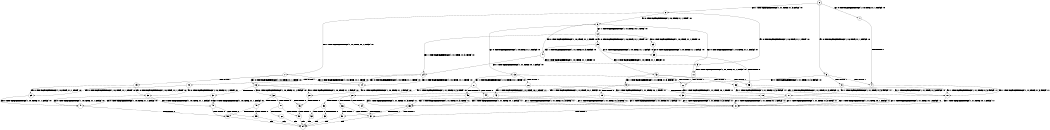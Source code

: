 digraph BCG {
size = "7, 10.5";
center = TRUE;
node [shape = circle];
0 [peripheries = 2];
0 -> 1 [label = "EX !0 !ATOMIC_EXCH_BRANCH (1, +0, TRUE, +1, 1, FALSE) !:0:"];
0 -> 2 [label = "EX !1 !ATOMIC_EXCH_BRANCH (1, +1, TRUE, +1, 3, FALSE) !:0:"];
0 -> 3 [label = "EX !0 !ATOMIC_EXCH_BRANCH (1, +0, TRUE, +1, 1, FALSE) !:0:"];
1 -> 4 [label = "TERMINATE !0"];
2 -> 5 [label = "EX !0 !ATOMIC_EXCH_BRANCH (1, +0, TRUE, +1, 1, TRUE) !:0:"];
2 -> 6 [label = "EX !0 !ATOMIC_EXCH_BRANCH (1, +0, TRUE, +1, 1, TRUE) !:0:"];
2 -> 7 [label = "EX !1 !ATOMIC_EXCH_BRANCH (1, +1, TRUE, +0, 1, FALSE) !:0:"];
3 -> 4 [label = "TERMINATE !0"];
3 -> 8 [label = "TERMINATE !0"];
3 -> 9 [label = "EX !1 !ATOMIC_EXCH_BRANCH (1, +1, TRUE, +1, 3, FALSE) !:0:"];
4 -> 10 [label = "EX !1 !ATOMIC_EXCH_BRANCH (1, +1, TRUE, +1, 3, FALSE) !:1:"];
5 -> 11 [label = "EX !0 !ATOMIC_EXCH_BRANCH (1, +0, TRUE, +1, 1, FALSE) !:0:"];
6 -> 11 [label = "EX !0 !ATOMIC_EXCH_BRANCH (1, +0, TRUE, +1, 1, FALSE) !:0:"];
6 -> 12 [label = "EX !1 !ATOMIC_EXCH_BRANCH (1, +1, TRUE, +0, 1, TRUE) !:0:"];
6 -> 13 [label = "EX !0 !ATOMIC_EXCH_BRANCH (1, +0, TRUE, +1, 1, FALSE) !:0:"];
7 -> 14 [label = "EX !0 !ATOMIC_EXCH_BRANCH (1, +0, TRUE, +1, 1, TRUE) !:0:"];
7 -> 15 [label = "TERMINATE !1"];
7 -> 16 [label = "EX !0 !ATOMIC_EXCH_BRANCH (1, +0, TRUE, +1, 1, TRUE) !:0:"];
8 -> 10 [label = "EX !1 !ATOMIC_EXCH_BRANCH (1, +1, TRUE, +1, 3, FALSE) !:1:"];
8 -> 17 [label = "EX !1 !ATOMIC_EXCH_BRANCH (1, +1, TRUE, +1, 3, FALSE) !:1:"];
9 -> 18 [label = "TERMINATE !0"];
9 -> 19 [label = "TERMINATE !0"];
9 -> 20 [label = "EX !1 !ATOMIC_EXCH_BRANCH (1, +1, TRUE, +0, 1, FALSE) !:0:"];
10 -> 21 [label = "EX !1 !ATOMIC_EXCH_BRANCH (1, +1, TRUE, +0, 1, FALSE) !:1:"];
11 -> 22 [label = "TERMINATE !0"];
12 -> 23 [label = "EX !0 !ATOMIC_EXCH_BRANCH (1, +0, TRUE, +1, 1, TRUE) !:0:"];
12 -> 24 [label = "EX !1 !ATOMIC_EXCH_BRANCH (1, +1, TRUE, +1, 3, TRUE) !:0:"];
12 -> 25 [label = "EX !0 !ATOMIC_EXCH_BRANCH (1, +0, TRUE, +1, 1, TRUE) !:0:"];
13 -> 22 [label = "TERMINATE !0"];
13 -> 26 [label = "TERMINATE !0"];
13 -> 27 [label = "EX !1 !ATOMIC_EXCH_BRANCH (1, +1, TRUE, +0, 1, TRUE) !:0:"];
14 -> 28 [label = "EX !0 !ATOMIC_EXCH_BRANCH (1, +0, TRUE, +1, 1, FALSE) !:0:"];
15 -> 29 [label = "EX !0 !ATOMIC_EXCH_BRANCH (1, +0, TRUE, +1, 1, TRUE) !:0:"];
15 -> 30 [label = "EX !0 !ATOMIC_EXCH_BRANCH (1, +0, TRUE, +1, 1, TRUE) !:0:"];
16 -> 28 [label = "EX !0 !ATOMIC_EXCH_BRANCH (1, +0, TRUE, +1, 1, FALSE) !:0:"];
16 -> 31 [label = "TERMINATE !1"];
16 -> 32 [label = "EX !0 !ATOMIC_EXCH_BRANCH (1, +0, TRUE, +1, 1, FALSE) !:0:"];
17 -> 21 [label = "EX !1 !ATOMIC_EXCH_BRANCH (1, +1, TRUE, +0, 1, FALSE) !:1:"];
17 -> 33 [label = "EX !1 !ATOMIC_EXCH_BRANCH (1, +1, TRUE, +0, 1, FALSE) !:1:"];
18 -> 21 [label = "EX !1 !ATOMIC_EXCH_BRANCH (1, +1, TRUE, +0, 1, FALSE) !:1:"];
19 -> 21 [label = "EX !1 !ATOMIC_EXCH_BRANCH (1, +1, TRUE, +0, 1, FALSE) !:1:"];
19 -> 33 [label = "EX !1 !ATOMIC_EXCH_BRANCH (1, +1, TRUE, +0, 1, FALSE) !:1:"];
20 -> 34 [label = "TERMINATE !0"];
20 -> 35 [label = "TERMINATE !1"];
20 -> 36 [label = "TERMINATE !0"];
21 -> 37 [label = "TERMINATE !1"];
22 -> 38 [label = "EX !1 !ATOMIC_EXCH_BRANCH (1, +1, TRUE, +0, 1, TRUE) !:1:"];
23 -> 39 [label = "EX !0 !ATOMIC_EXCH_BRANCH (1, +0, TRUE, +1, 1, FALSE) !:0:"];
24 -> 14 [label = "EX !0 !ATOMIC_EXCH_BRANCH (1, +0, TRUE, +1, 1, TRUE) !:0:"];
24 -> 40 [label = "TERMINATE !1"];
24 -> 16 [label = "EX !0 !ATOMIC_EXCH_BRANCH (1, +0, TRUE, +1, 1, TRUE) !:0:"];
25 -> 39 [label = "EX !0 !ATOMIC_EXCH_BRANCH (1, +0, TRUE, +1, 1, FALSE) !:0:"];
25 -> 41 [label = "EX !1 !ATOMIC_EXCH_BRANCH (1, +1, TRUE, +1, 3, FALSE) !:0:"];
25 -> 42 [label = "EX !0 !ATOMIC_EXCH_BRANCH (1, +0, TRUE, +1, 1, FALSE) !:0:"];
26 -> 38 [label = "EX !1 !ATOMIC_EXCH_BRANCH (1, +1, TRUE, +0, 1, TRUE) !:1:"];
26 -> 43 [label = "EX !1 !ATOMIC_EXCH_BRANCH (1, +1, TRUE, +0, 1, TRUE) !:1:"];
27 -> 44 [label = "TERMINATE !0"];
27 -> 45 [label = "TERMINATE !0"];
27 -> 20 [label = "EX !1 !ATOMIC_EXCH_BRANCH (1, +1, TRUE, +1, 3, TRUE) !:0:"];
28 -> 46 [label = "TERMINATE !0"];
29 -> 47 [label = "EX !0 !ATOMIC_EXCH_BRANCH (1, +0, TRUE, +1, 1, FALSE) !:0:"];
30 -> 47 [label = "EX !0 !ATOMIC_EXCH_BRANCH (1, +0, TRUE, +1, 1, FALSE) !:0:"];
30 -> 48 [label = "EX !0 !ATOMIC_EXCH_BRANCH (1, +0, TRUE, +1, 1, FALSE) !:0:"];
31 -> 47 [label = "EX !0 !ATOMIC_EXCH_BRANCH (1, +0, TRUE, +1, 1, FALSE) !:0:"];
31 -> 48 [label = "EX !0 !ATOMIC_EXCH_BRANCH (1, +0, TRUE, +1, 1, FALSE) !:0:"];
32 -> 46 [label = "TERMINATE !0"];
32 -> 49 [label = "TERMINATE !1"];
32 -> 50 [label = "TERMINATE !0"];
33 -> 37 [label = "TERMINATE !1"];
33 -> 51 [label = "TERMINATE !1"];
34 -> 37 [label = "TERMINATE !1"];
35 -> 52 [label = "TERMINATE !0"];
35 -> 53 [label = "TERMINATE !0"];
36 -> 37 [label = "TERMINATE !1"];
36 -> 51 [label = "TERMINATE !1"];
37 -> 54 [label = "exit"];
38 -> 21 [label = "EX !1 !ATOMIC_EXCH_BRANCH (1, +1, TRUE, +1, 3, TRUE) !:1:"];
39 -> 55 [label = "TERMINATE !0"];
40 -> 29 [label = "EX !0 !ATOMIC_EXCH_BRANCH (1, +0, TRUE, +1, 1, TRUE) !:0:"];
40 -> 30 [label = "EX !0 !ATOMIC_EXCH_BRANCH (1, +0, TRUE, +1, 1, TRUE) !:0:"];
41 -> 5 [label = "EX !0 !ATOMIC_EXCH_BRANCH (1, +0, TRUE, +1, 1, TRUE) !:0:"];
41 -> 24 [label = "EX !1 !ATOMIC_EXCH_BRANCH (1, +1, TRUE, +0, 1, FALSE) !:0:"];
41 -> 6 [label = "EX !0 !ATOMIC_EXCH_BRANCH (1, +0, TRUE, +1, 1, TRUE) !:0:"];
42 -> 55 [label = "TERMINATE !0"];
42 -> 56 [label = "TERMINATE !0"];
42 -> 9 [label = "EX !1 !ATOMIC_EXCH_BRANCH (1, +1, TRUE, +1, 3, FALSE) !:0:"];
43 -> 21 [label = "EX !1 !ATOMIC_EXCH_BRANCH (1, +1, TRUE, +1, 3, TRUE) !:1:"];
43 -> 33 [label = "EX !1 !ATOMIC_EXCH_BRANCH (1, +1, TRUE, +1, 3, TRUE) !:1:"];
44 -> 21 [label = "EX !1 !ATOMIC_EXCH_BRANCH (1, +1, TRUE, +1, 3, TRUE) !:1:"];
45 -> 21 [label = "EX !1 !ATOMIC_EXCH_BRANCH (1, +1, TRUE, +1, 3, TRUE) !:1:"];
45 -> 33 [label = "EX !1 !ATOMIC_EXCH_BRANCH (1, +1, TRUE, +1, 3, TRUE) !:1:"];
46 -> 57 [label = "TERMINATE !1"];
47 -> 58 [label = "TERMINATE !0"];
48 -> 58 [label = "TERMINATE !0"];
48 -> 59 [label = "TERMINATE !0"];
49 -> 58 [label = "TERMINATE !0"];
49 -> 59 [label = "TERMINATE !0"];
50 -> 57 [label = "TERMINATE !1"];
50 -> 60 [label = "TERMINATE !1"];
51 -> 54 [label = "exit"];
52 -> 54 [label = "exit"];
53 -> 54 [label = "exit"];
55 -> 10 [label = "EX !1 !ATOMIC_EXCH_BRANCH (1, +1, TRUE, +1, 3, FALSE) !:1:"];
56 -> 10 [label = "EX !1 !ATOMIC_EXCH_BRANCH (1, +1, TRUE, +1, 3, FALSE) !:1:"];
56 -> 17 [label = "EX !1 !ATOMIC_EXCH_BRANCH (1, +1, TRUE, +1, 3, FALSE) !:1:"];
57 -> 54 [label = "exit"];
58 -> 54 [label = "exit"];
59 -> 54 [label = "exit"];
60 -> 54 [label = "exit"];
}
